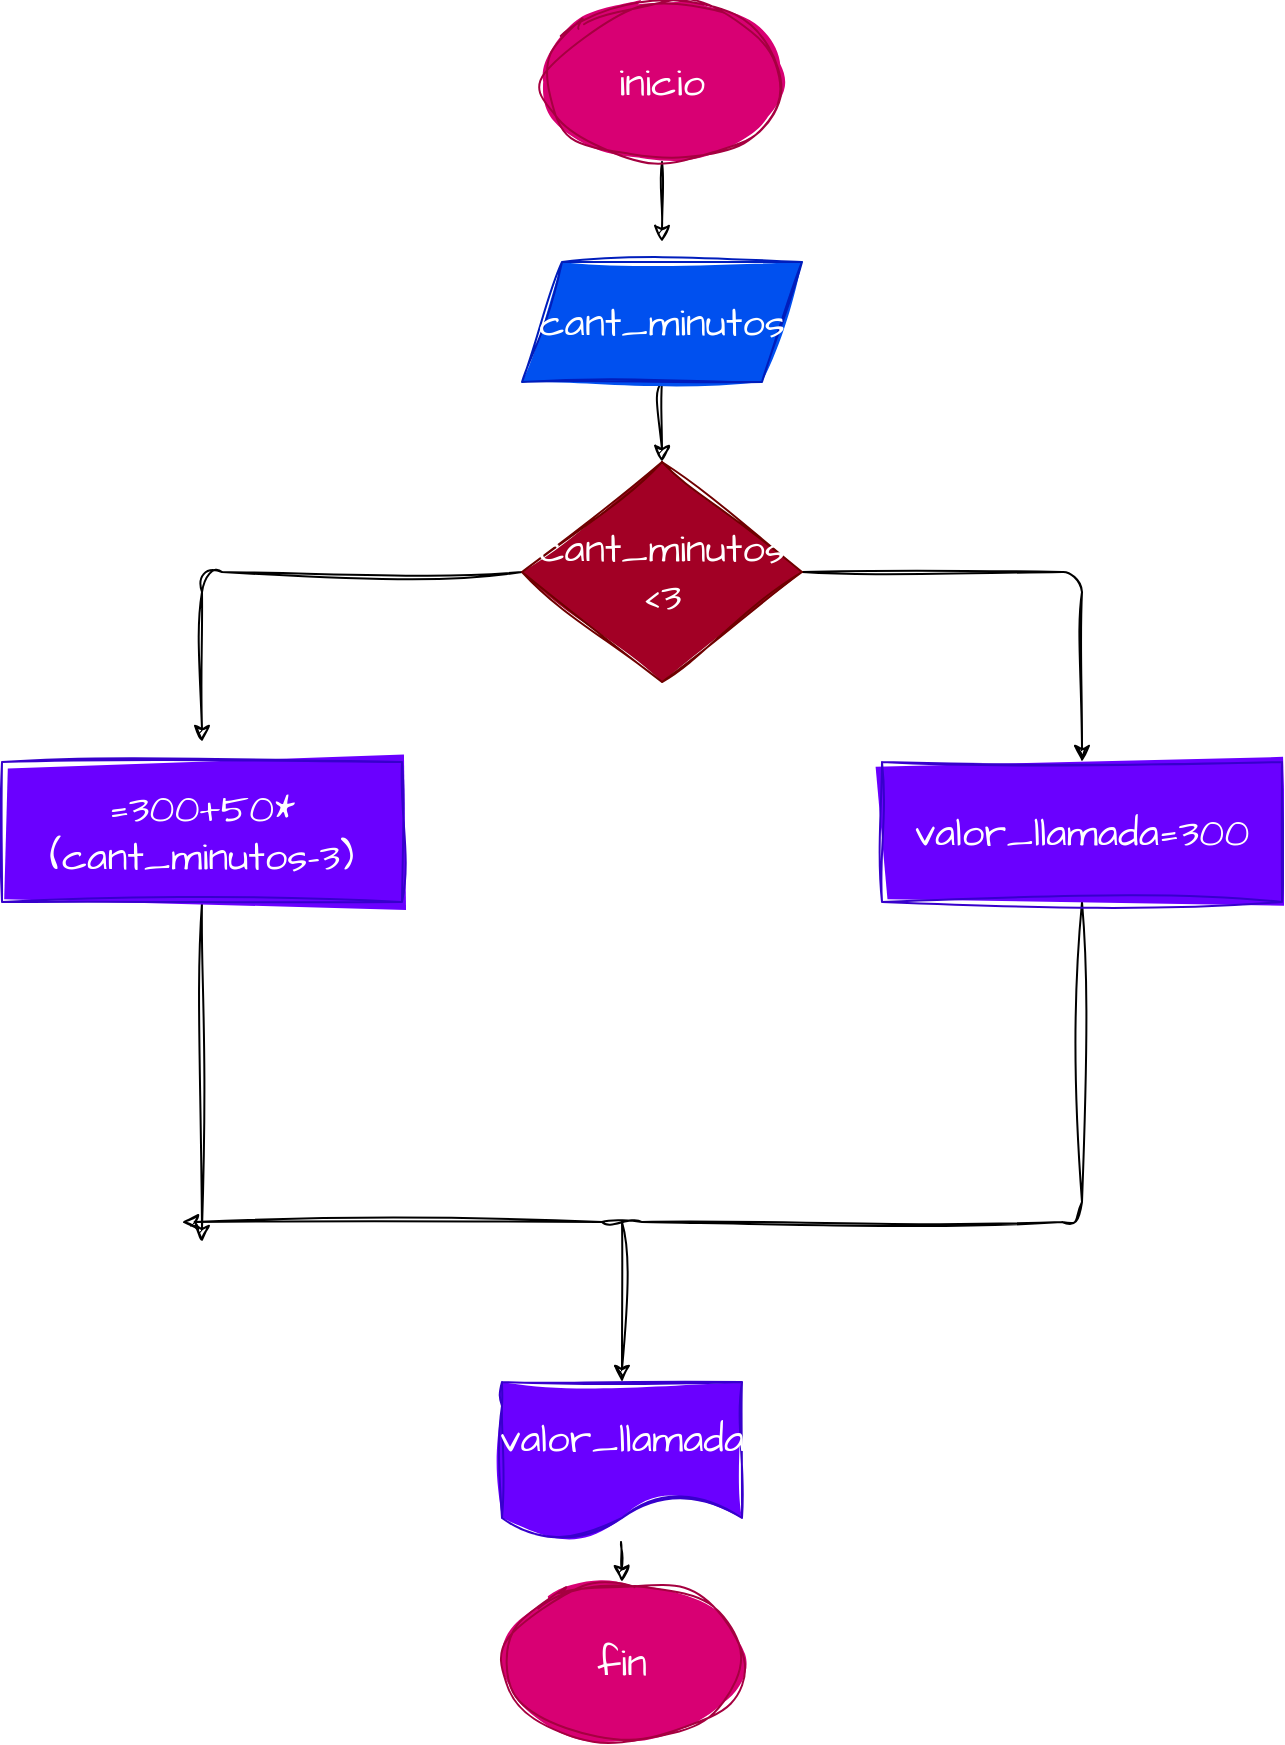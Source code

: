 <mxfile>
    <diagram id="122DOUUd4Avl8O1DGb0T" name="Página-1">
        <mxGraphModel dx="828" dy="425" grid="1" gridSize="10" guides="1" tooltips="1" connect="1" arrows="1" fold="1" page="1" pageScale="1" pageWidth="827" pageHeight="1169" math="0" shadow="0">
            <root>
                <mxCell id="0"/>
                <mxCell id="1" parent="0"/>
                <mxCell id="3" style="edgeStyle=none;sketch=1;hachureGap=4;jiggle=2;curveFitting=1;html=1;fontFamily=Architects Daughter;fontSource=https%3A%2F%2Ffonts.googleapis.com%2Fcss%3Ffamily%3DArchitects%2BDaughter;fontSize=16;" edge="1" parent="1" source="2">
                    <mxGeometry relative="1" as="geometry">
                        <mxPoint x="390" y="230" as="targetPoint"/>
                    </mxGeometry>
                </mxCell>
                <mxCell id="2" value="inicio" style="ellipse;whiteSpace=wrap;html=1;sketch=1;hachureGap=4;jiggle=2;curveFitting=1;fontFamily=Architects Daughter;fontSource=https%3A%2F%2Ffonts.googleapis.com%2Fcss%3Ffamily%3DArchitects%2BDaughter;fontSize=20;fillColor=#d80073;fontColor=#ffffff;strokeColor=#A50040;gradientColor=none;fillStyle=solid;gradientDirection=radial;" vertex="1" parent="1">
                    <mxGeometry x="330" y="110" width="120" height="80" as="geometry"/>
                </mxCell>
                <mxCell id="5" style="edgeStyle=none;sketch=1;hachureGap=4;jiggle=2;curveFitting=1;html=1;fontFamily=Architects Daughter;fontSource=https%3A%2F%2Ffonts.googleapis.com%2Fcss%3Ffamily%3DArchitects%2BDaughter;fontSize=16;" edge="1" parent="1" source="4">
                    <mxGeometry relative="1" as="geometry">
                        <mxPoint x="390" y="340" as="targetPoint"/>
                    </mxGeometry>
                </mxCell>
                <mxCell id="4" value="cant_minutos" style="shape=parallelogram;perimeter=parallelogramPerimeter;whiteSpace=wrap;html=1;fixedSize=1;sketch=1;hachureGap=4;jiggle=2;curveFitting=1;fontFamily=Architects Daughter;fontSource=https%3A%2F%2Ffonts.googleapis.com%2Fcss%3Ffamily%3DArchitects%2BDaughter;fontSize=20;fillColor=#0050ef;fontColor=#ffffff;strokeColor=#001DBC;fillStyle=solid;" vertex="1" parent="1">
                    <mxGeometry x="320" y="240" width="140" height="60" as="geometry"/>
                </mxCell>
                <mxCell id="10" style="edgeStyle=none;sketch=1;hachureGap=4;jiggle=2;curveFitting=1;html=1;fontFamily=Architects Daughter;fontSource=https%3A%2F%2Ffonts.googleapis.com%2Fcss%3Ffamily%3DArchitects%2BDaughter;fontSize=16;" edge="1" parent="1" source="6">
                    <mxGeometry relative="1" as="geometry">
                        <mxPoint x="600" y="490" as="targetPoint"/>
                        <Array as="points">
                            <mxPoint x="600" y="395"/>
                        </Array>
                    </mxGeometry>
                </mxCell>
                <mxCell id="11" style="edgeStyle=none;sketch=1;hachureGap=4;jiggle=2;curveFitting=1;html=1;fontFamily=Architects Daughter;fontSource=https%3A%2F%2Ffonts.googleapis.com%2Fcss%3Ffamily%3DArchitects%2BDaughter;fontSize=16;" edge="1" parent="1" source="6">
                    <mxGeometry relative="1" as="geometry">
                        <mxPoint x="160" y="480" as="targetPoint"/>
                        <Array as="points">
                            <mxPoint x="160" y="395"/>
                            <mxPoint x="160" y="480"/>
                        </Array>
                    </mxGeometry>
                </mxCell>
                <mxCell id="6" value="cant_minutos&lt;br&gt;&amp;lt;3" style="rhombus;whiteSpace=wrap;html=1;sketch=1;hachureGap=4;jiggle=2;curveFitting=1;fontFamily=Architects Daughter;fontSource=https%3A%2F%2Ffonts.googleapis.com%2Fcss%3Ffamily%3DArchitects%2BDaughter;fontSize=20;fillColor=#a20025;fontColor=#ffffff;strokeColor=#6F0000;fillStyle=solid;" vertex="1" parent="1">
                    <mxGeometry x="320" y="340" width="140" height="110" as="geometry"/>
                </mxCell>
                <mxCell id="17" style="edgeStyle=none;sketch=1;hachureGap=4;jiggle=2;curveFitting=1;html=1;fontFamily=Architects Daughter;fontSource=https%3A%2F%2Ffonts.googleapis.com%2Fcss%3Ffamily%3DArchitects%2BDaughter;fontSize=16;" edge="1" parent="1" source="12">
                    <mxGeometry relative="1" as="geometry">
                        <mxPoint x="150" y="720" as="targetPoint"/>
                        <Array as="points">
                            <mxPoint x="600" y="720"/>
                            <mxPoint x="370" y="720"/>
                        </Array>
                    </mxGeometry>
                </mxCell>
                <mxCell id="12" value="valor_llamada=300" style="rounded=0;whiteSpace=wrap;html=1;sketch=1;hachureGap=4;jiggle=2;curveFitting=1;fontFamily=Architects Daughter;fontSource=https%3A%2F%2Ffonts.googleapis.com%2Fcss%3Ffamily%3DArchitects%2BDaughter;fontSize=20;fillStyle=solid;fillColor=#6a00ff;fontColor=#ffffff;strokeColor=#3700CC;" vertex="1" parent="1">
                    <mxGeometry x="500" y="490" width="200" height="70" as="geometry"/>
                </mxCell>
                <mxCell id="19" style="edgeStyle=none;sketch=1;hachureGap=4;jiggle=2;curveFitting=1;html=1;exitX=0.5;exitY=1;exitDx=0;exitDy=0;fontFamily=Architects Daughter;fontSource=https%3A%2F%2Ffonts.googleapis.com%2Fcss%3Ffamily%3DArchitects%2BDaughter;fontSize=16;" edge="1" parent="1" source="14">
                    <mxGeometry relative="1" as="geometry">
                        <mxPoint x="160" y="730" as="targetPoint"/>
                    </mxGeometry>
                </mxCell>
                <mxCell id="14" value="=300+50*(cant_minutos-3)" style="rounded=0;whiteSpace=wrap;html=1;sketch=1;hachureGap=4;jiggle=2;curveFitting=1;fontFamily=Architects Daughter;fontSource=https%3A%2F%2Ffonts.googleapis.com%2Fcss%3Ffamily%3DArchitects%2BDaughter;fontSize=20;fillStyle=solid;fillColor=#6a00ff;fontColor=#ffffff;strokeColor=#3700CC;" vertex="1" parent="1">
                    <mxGeometry x="60" y="490" width="200" height="70" as="geometry"/>
                </mxCell>
                <mxCell id="20" style="edgeStyle=none;sketch=1;hachureGap=4;jiggle=2;curveFitting=1;html=1;exitX=0.5;exitY=1;exitDx=0;exitDy=0;fontFamily=Architects Daughter;fontSource=https%3A%2F%2Ffonts.googleapis.com%2Fcss%3Ffamily%3DArchitects%2BDaughter;fontSize=16;" edge="1" parent="1">
                    <mxGeometry relative="1" as="geometry">
                        <mxPoint x="370" y="800" as="targetPoint"/>
                        <mxPoint x="370" y="720" as="sourcePoint"/>
                    </mxGeometry>
                </mxCell>
                <mxCell id="22" style="edgeStyle=none;sketch=1;hachureGap=4;jiggle=2;curveFitting=1;html=1;fontFamily=Architects Daughter;fontSource=https%3A%2F%2Ffonts.googleapis.com%2Fcss%3Ffamily%3DArchitects%2BDaughter;fontSize=16;entryX=0.5;entryY=0;entryDx=0;entryDy=0;" edge="1" parent="1" target="24">
                    <mxGeometry relative="1" as="geometry">
                        <mxPoint x="369.5" y="890" as="targetPoint"/>
                        <mxPoint x="369.5" y="880" as="sourcePoint"/>
                    </mxGeometry>
                </mxCell>
                <mxCell id="24" value="fin" style="ellipse;whiteSpace=wrap;html=1;sketch=1;hachureGap=4;jiggle=2;curveFitting=1;fontFamily=Architects Daughter;fontSource=https%3A%2F%2Ffonts.googleapis.com%2Fcss%3Ffamily%3DArchitects%2BDaughter;fontSize=20;fillColor=#d80073;fontColor=#ffffff;strokeColor=#A50040;fillStyle=solid;" vertex="1" parent="1">
                    <mxGeometry x="310" y="900" width="120" height="80" as="geometry"/>
                </mxCell>
                <mxCell id="25" value="valor_llamada" style="shape=document;whiteSpace=wrap;html=1;boundedLbl=1;sketch=1;hachureGap=4;jiggle=2;fillStyle=solid;curveFitting=1;fontFamily=Architects Daughter;fontSource=https%3A%2F%2Ffonts.googleapis.com%2Fcss%3Ffamily%3DArchitects%2BDaughter;fontSize=20;gradientDirection=radial;fillColor=#6a00ff;fontColor=#ffffff;strokeColor=#3700CC;" vertex="1" parent="1">
                    <mxGeometry x="310" y="800" width="120" height="80" as="geometry"/>
                </mxCell>
            </root>
        </mxGraphModel>
    </diagram>
</mxfile>
